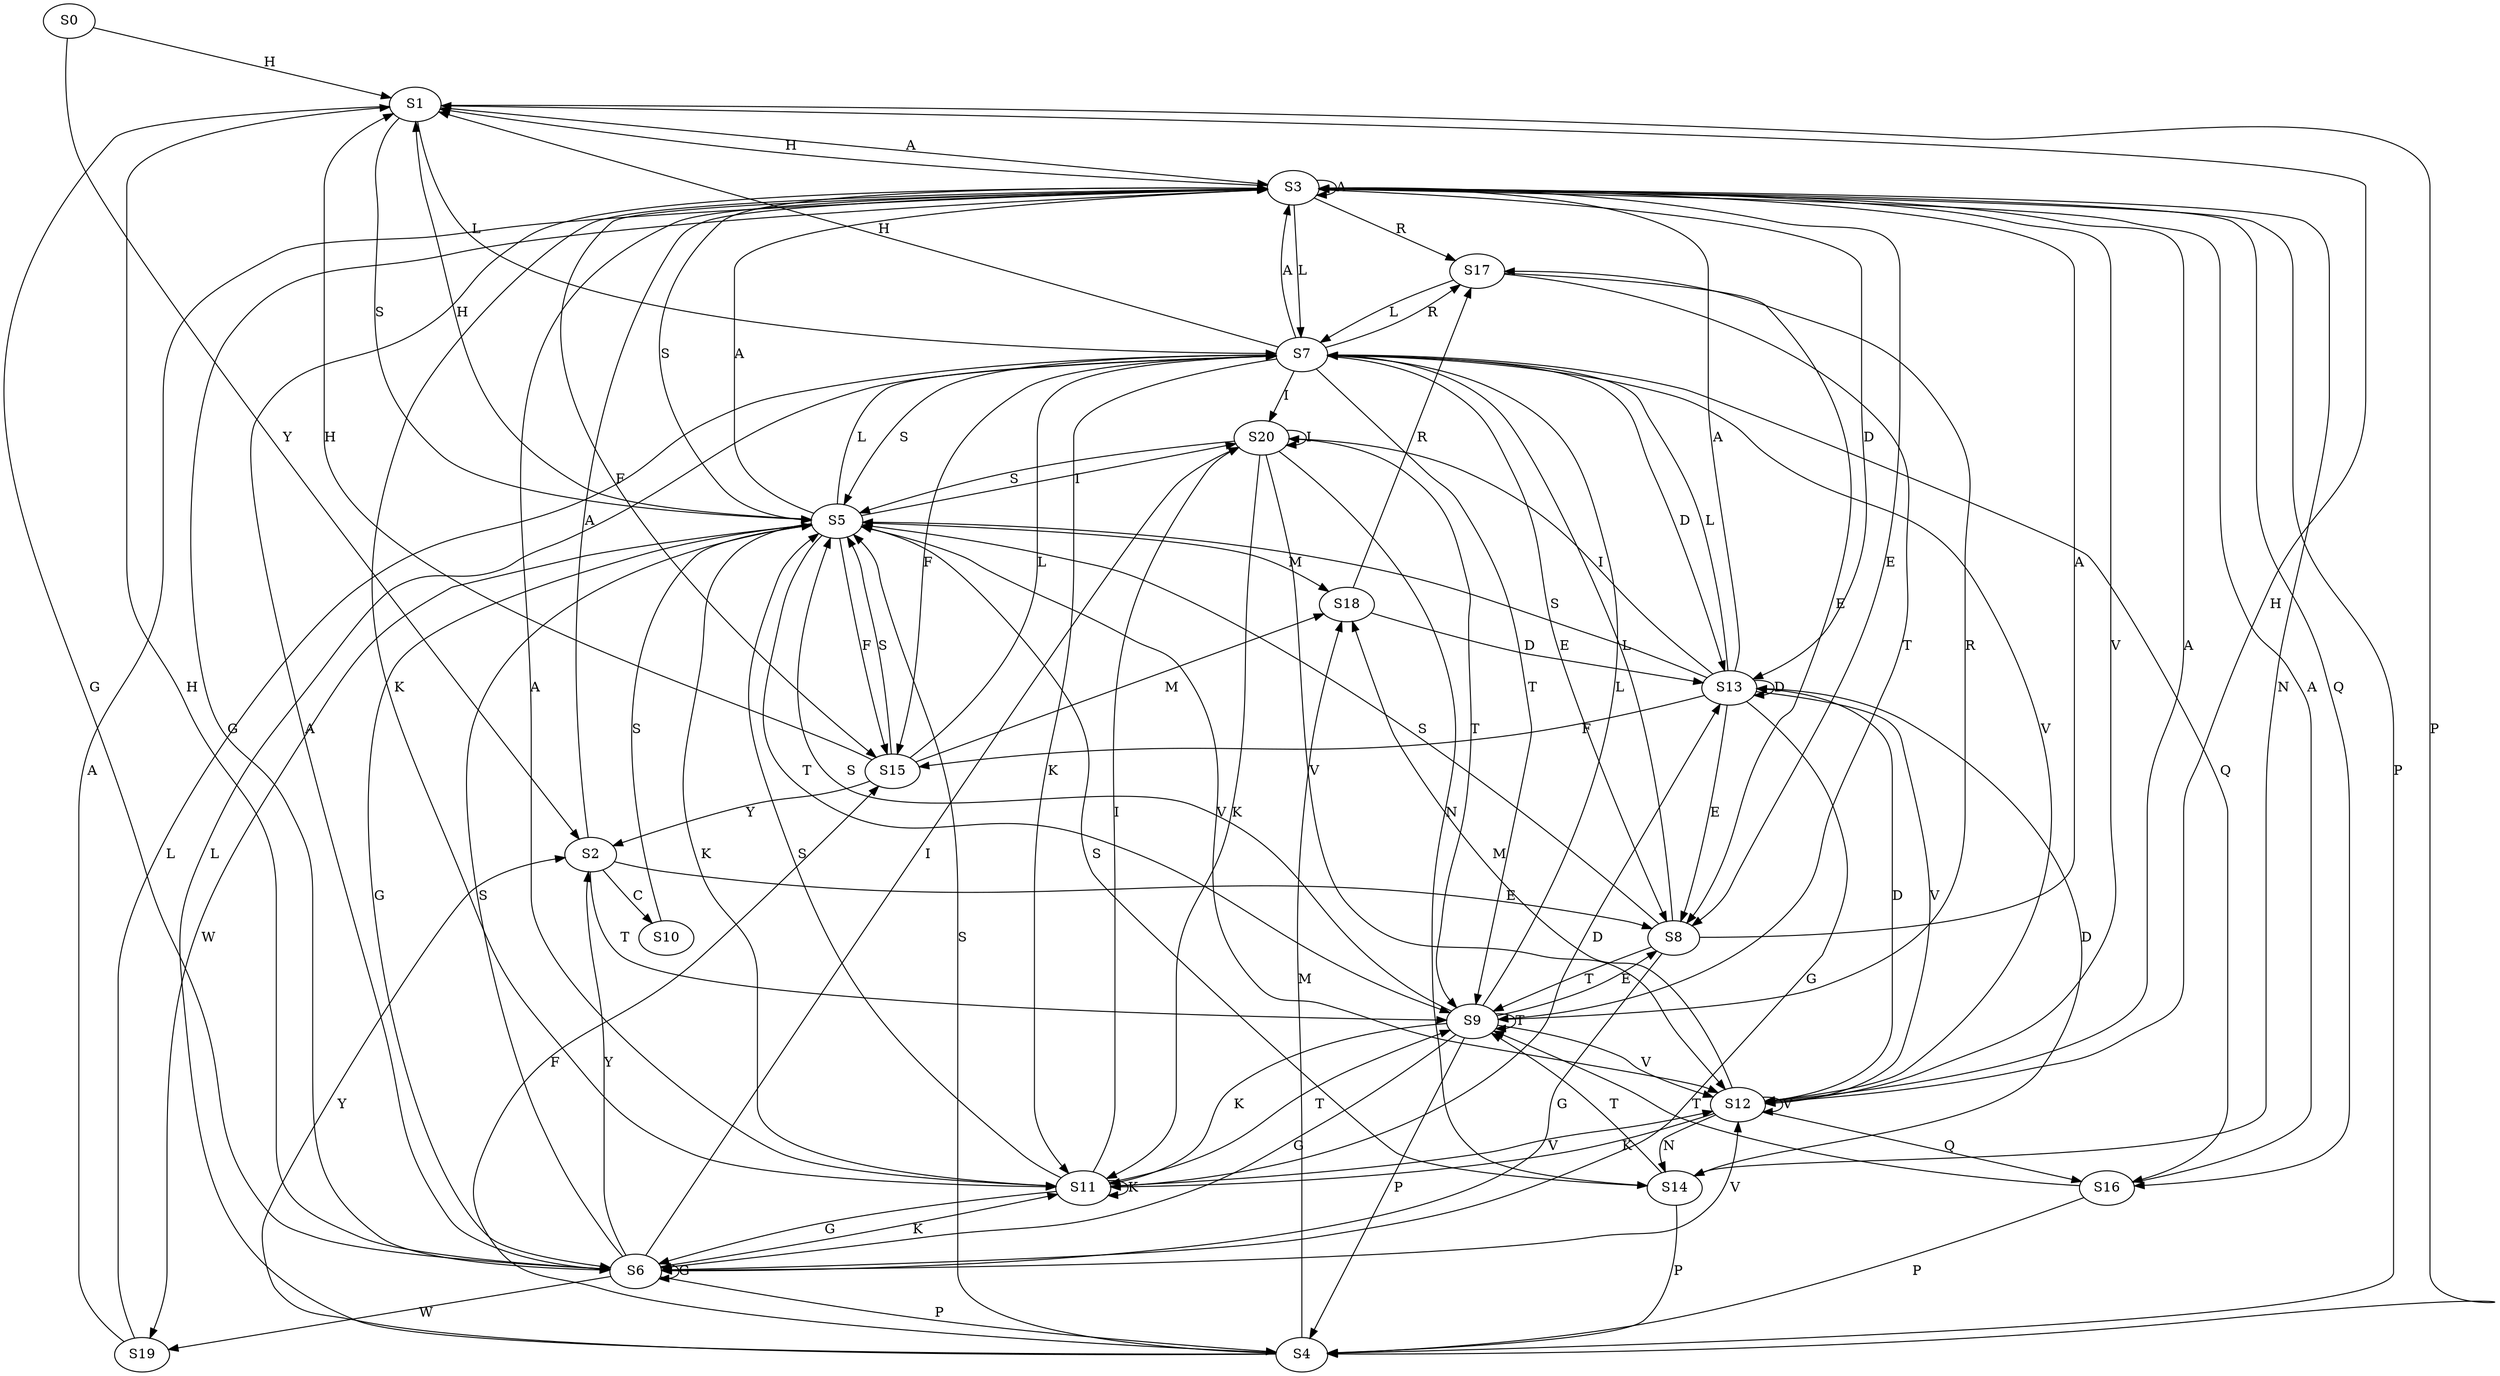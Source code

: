 strict digraph  {
	S0 -> S1 [ label = H ];
	S0 -> S2 [ label = Y ];
	S1 -> S3 [ label = A ];
	S1 -> S4 [ label = P ];
	S1 -> S5 [ label = S ];
	S1 -> S6 [ label = G ];
	S1 -> S7 [ label = L ];
	S2 -> S8 [ label = E ];
	S2 -> S9 [ label = T ];
	S2 -> S10 [ label = C ];
	S2 -> S3 [ label = A ];
	S3 -> S4 [ label = P ];
	S3 -> S11 [ label = K ];
	S3 -> S3 [ label = A ];
	S3 -> S6 [ label = G ];
	S3 -> S1 [ label = H ];
	S3 -> S8 [ label = E ];
	S3 -> S5 [ label = S ];
	S3 -> S12 [ label = V ];
	S3 -> S13 [ label = D ];
	S3 -> S14 [ label = N ];
	S3 -> S15 [ label = F ];
	S3 -> S7 [ label = L ];
	S3 -> S16 [ label = Q ];
	S3 -> S17 [ label = R ];
	S4 -> S5 [ label = S ];
	S4 -> S15 [ label = F ];
	S4 -> S18 [ label = M ];
	S4 -> S7 [ label = L ];
	S4 -> S2 [ label = Y ];
	S5 -> S7 [ label = L ];
	S5 -> S6 [ label = G ];
	S5 -> S11 [ label = K ];
	S5 -> S3 [ label = A ];
	S5 -> S12 [ label = V ];
	S5 -> S18 [ label = M ];
	S5 -> S19 [ label = W ];
	S5 -> S20 [ label = I ];
	S5 -> S15 [ label = F ];
	S5 -> S1 [ label = H ];
	S5 -> S9 [ label = T ];
	S6 -> S19 [ label = W ];
	S6 -> S12 [ label = V ];
	S6 -> S3 [ label = A ];
	S6 -> S2 [ label = Y ];
	S6 -> S1 [ label = H ];
	S6 -> S11 [ label = K ];
	S6 -> S5 [ label = S ];
	S6 -> S20 [ label = I ];
	S6 -> S6 [ label = G ];
	S6 -> S4 [ label = P ];
	S7 -> S12 [ label = V ];
	S7 -> S3 [ label = A ];
	S7 -> S15 [ label = F ];
	S7 -> S13 [ label = D ];
	S7 -> S1 [ label = H ];
	S7 -> S5 [ label = S ];
	S7 -> S20 [ label = I ];
	S7 -> S9 [ label = T ];
	S7 -> S17 [ label = R ];
	S7 -> S16 [ label = Q ];
	S7 -> S11 [ label = K ];
	S7 -> S8 [ label = E ];
	S8 -> S6 [ label = G ];
	S8 -> S3 [ label = A ];
	S8 -> S7 [ label = L ];
	S8 -> S9 [ label = T ];
	S8 -> S5 [ label = S ];
	S9 -> S11 [ label = K ];
	S9 -> S4 [ label = P ];
	S9 -> S9 [ label = T ];
	S9 -> S7 [ label = L ];
	S9 -> S17 [ label = R ];
	S9 -> S5 [ label = S ];
	S9 -> S6 [ label = G ];
	S9 -> S8 [ label = E ];
	S9 -> S12 [ label = V ];
	S10 -> S5 [ label = S ];
	S11 -> S13 [ label = D ];
	S11 -> S12 [ label = V ];
	S11 -> S6 [ label = G ];
	S11 -> S9 [ label = T ];
	S11 -> S11 [ label = K ];
	S11 -> S20 [ label = I ];
	S11 -> S5 [ label = S ];
	S11 -> S3 [ label = A ];
	S12 -> S18 [ label = M ];
	S12 -> S14 [ label = N ];
	S12 -> S11 [ label = K ];
	S12 -> S16 [ label = Q ];
	S12 -> S3 [ label = A ];
	S12 -> S1 [ label = H ];
	S12 -> S13 [ label = D ];
	S12 -> S12 [ label = V ];
	S13 -> S3 [ label = A ];
	S13 -> S15 [ label = F ];
	S13 -> S12 [ label = V ];
	S13 -> S13 [ label = D ];
	S13 -> S5 [ label = S ];
	S13 -> S8 [ label = E ];
	S13 -> S7 [ label = L ];
	S13 -> S6 [ label = G ];
	S13 -> S20 [ label = I ];
	S14 -> S9 [ label = T ];
	S14 -> S4 [ label = P ];
	S14 -> S5 [ label = S ];
	S14 -> S13 [ label = D ];
	S15 -> S18 [ label = M ];
	S15 -> S5 [ label = S ];
	S15 -> S2 [ label = Y ];
	S15 -> S1 [ label = H ];
	S15 -> S7 [ label = L ];
	S16 -> S3 [ label = A ];
	S16 -> S9 [ label = T ];
	S16 -> S4 [ label = P ];
	S17 -> S8 [ label = E ];
	S17 -> S9 [ label = T ];
	S17 -> S7 [ label = L ];
	S18 -> S17 [ label = R ];
	S18 -> S13 [ label = D ];
	S19 -> S3 [ label = A ];
	S19 -> S7 [ label = L ];
	S20 -> S14 [ label = N ];
	S20 -> S11 [ label = K ];
	S20 -> S9 [ label = T ];
	S20 -> S20 [ label = I ];
	S20 -> S12 [ label = V ];
	S20 -> S5 [ label = S ];
}
